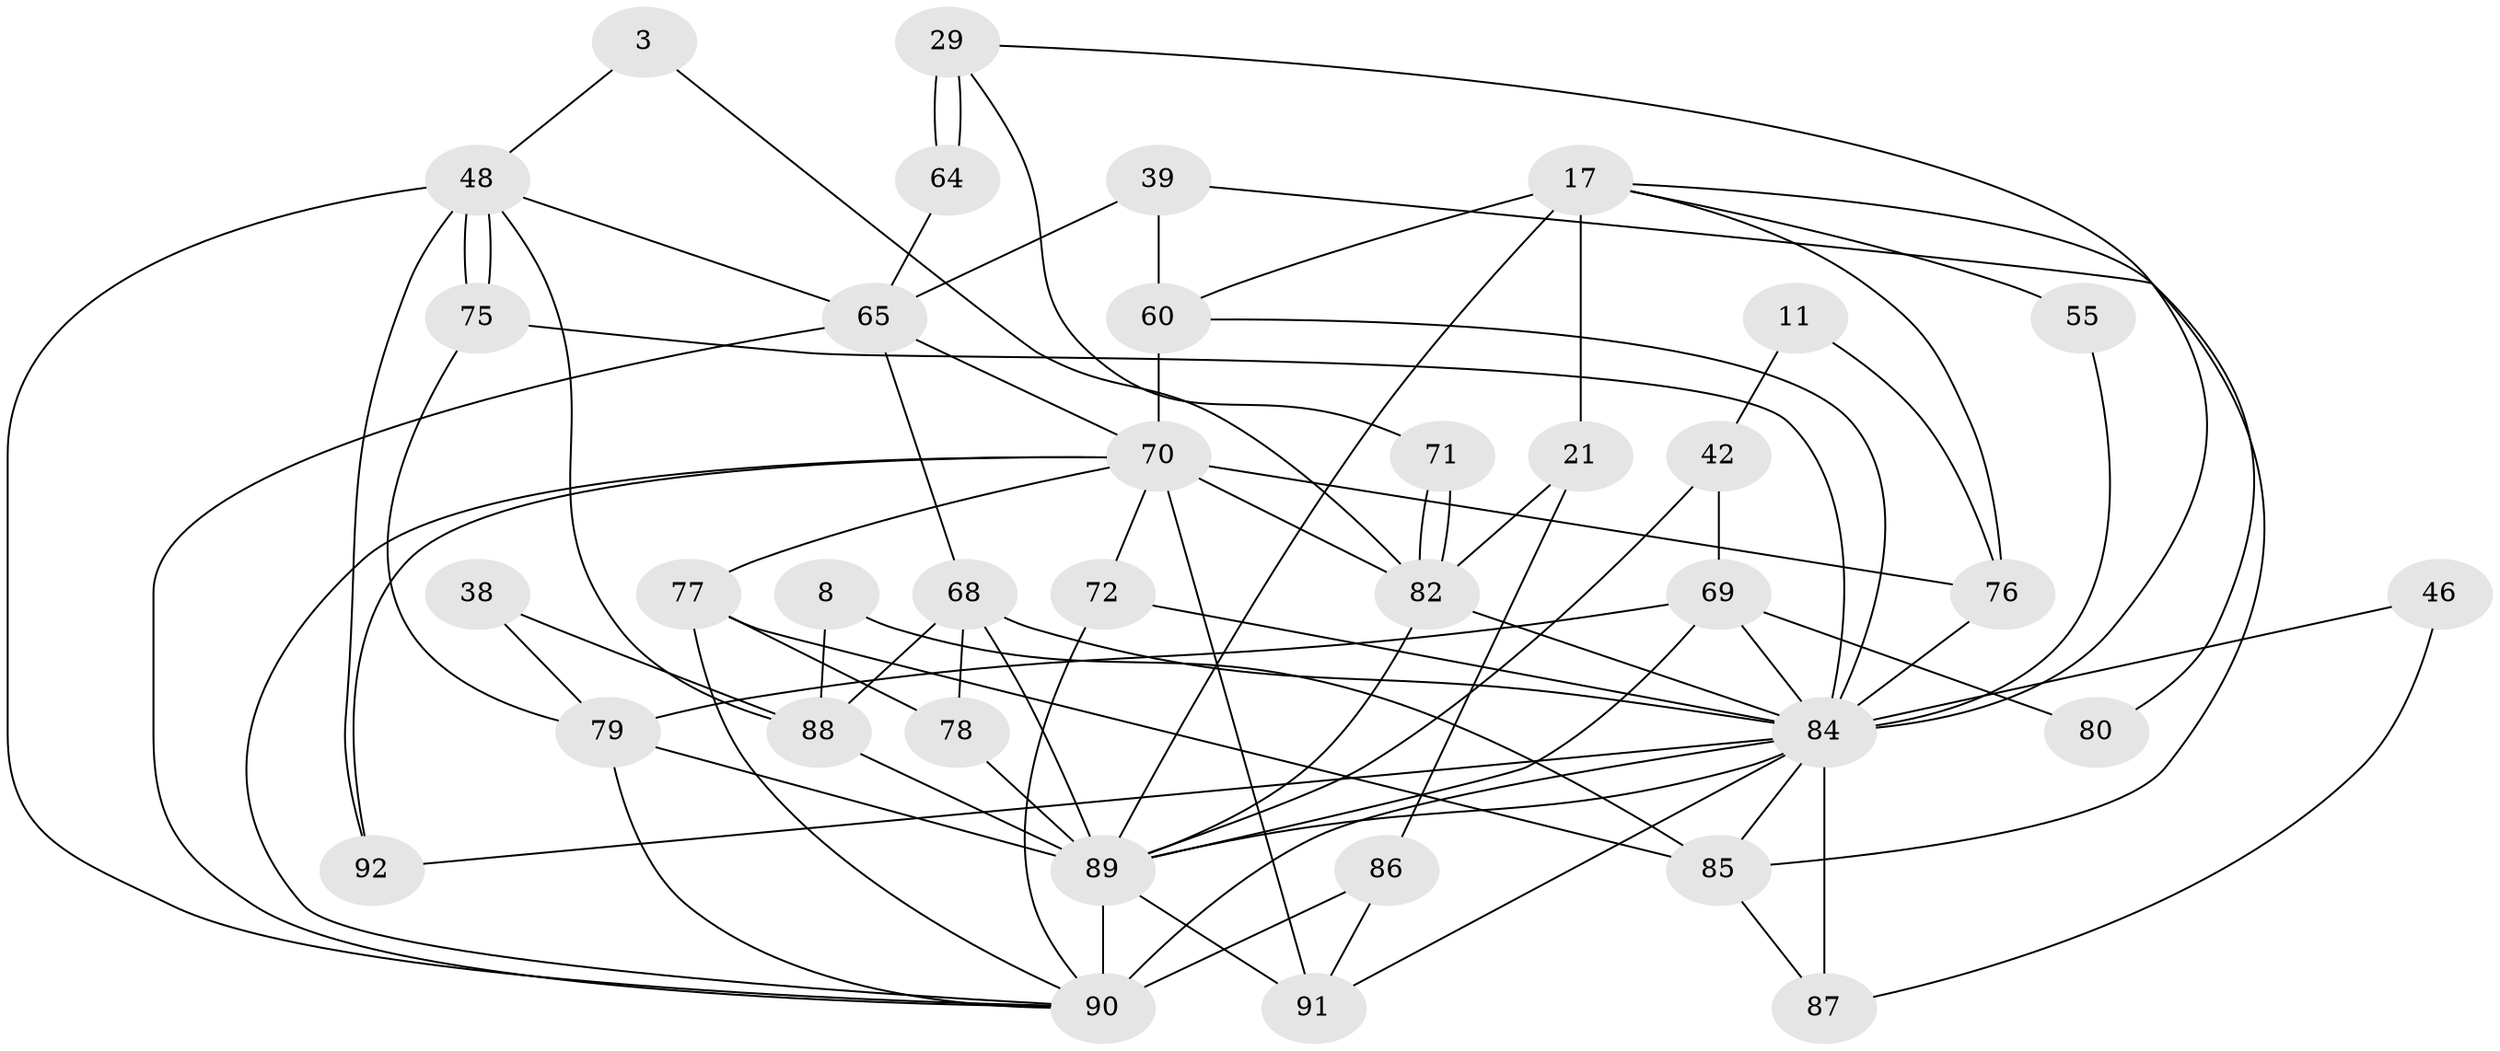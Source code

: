 // original degree distribution, {5: 0.1956521739130435, 4: 0.2608695652173913, 2: 0.11956521739130435, 3: 0.29347826086956524, 6: 0.07608695652173914, 8: 0.021739130434782608, 7: 0.03260869565217391}
// Generated by graph-tools (version 1.1) at 2025/54/03/04/25 21:54:07]
// undirected, 36 vertices, 82 edges
graph export_dot {
graph [start="1"]
  node [color=gray90,style=filled];
  3;
  8;
  11;
  17 [super="+14"];
  21;
  29;
  38;
  39;
  42 [super="+4"];
  46;
  48 [super="+44"];
  55;
  60 [super="+33"];
  64 [super="+24"];
  65 [super="+52"];
  68 [super="+57"];
  69;
  70 [super="+25+59"];
  71;
  72 [super="+49"];
  75;
  76 [super="+66"];
  77 [super="+22+36"];
  78 [super="+62"];
  79 [super="+51"];
  80;
  82 [super="+2+58"];
  84 [super="+56+54+40"];
  85 [super="+41"];
  86;
  87 [super="+63"];
  88;
  89 [super="+61+81+73"];
  90 [super="+19+67+74"];
  91 [super="+27+83+23"];
  92;
  3 -- 48;
  3 -- 82;
  8 -- 88;
  8 -- 85;
  11 -- 42;
  11 -- 76;
  17 -- 21;
  17 -- 55;
  17 -- 80;
  17 -- 76 [weight=2];
  17 -- 89 [weight=3];
  17 -- 60;
  21 -- 86;
  21 -- 82;
  29 -- 64 [weight=2];
  29 -- 64;
  29 -- 71;
  29 -- 84;
  38 -- 79;
  38 -- 88;
  39 -- 85;
  39 -- 65;
  39 -- 60;
  42 -- 69 [weight=2];
  42 -- 89;
  46 -- 84;
  46 -- 87;
  48 -- 75;
  48 -- 75;
  48 -- 90 [weight=2];
  48 -- 65;
  48 -- 88 [weight=2];
  48 -- 92;
  55 -- 84;
  60 -- 70 [weight=2];
  60 -- 84 [weight=2];
  64 -- 65 [weight=2];
  65 -- 70;
  65 -- 90;
  65 -- 68 [weight=2];
  68 -- 88;
  68 -- 78 [weight=2];
  68 -- 84 [weight=2];
  68 -- 89;
  69 -- 79 [weight=2];
  69 -- 80;
  69 -- 89;
  69 -- 84;
  70 -- 72 [weight=2];
  70 -- 82 [weight=4];
  70 -- 90;
  70 -- 76 [weight=2];
  70 -- 92;
  70 -- 77;
  70 -- 91 [weight=3];
  71 -- 82;
  71 -- 82;
  72 -- 84 [weight=2];
  72 -- 90;
  75 -- 79;
  75 -- 84;
  76 -- 84;
  77 -- 90;
  77 -- 78;
  77 -- 85;
  78 -- 89 [weight=3];
  79 -- 90;
  79 -- 89;
  82 -- 89 [weight=2];
  82 -- 84 [weight=2];
  84 -- 85 [weight=3];
  84 -- 91 [weight=5];
  84 -- 87 [weight=5];
  84 -- 90 [weight=4];
  84 -- 89 [weight=2];
  84 -- 92;
  85 -- 87;
  86 -- 91;
  86 -- 90 [weight=4];
  88 -- 89;
  89 -- 90 [weight=2];
  89 -- 91 [weight=3];
}

